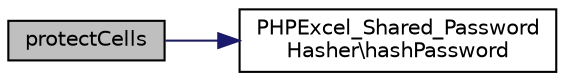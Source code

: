 digraph "protectCells"
{
  edge [fontname="Helvetica",fontsize="10",labelfontname="Helvetica",labelfontsize="10"];
  node [fontname="Helvetica",fontsize="10",shape=record];
  rankdir="LR";
  Node503 [label="protectCells",height=0.2,width=0.4,color="black", fillcolor="grey75", style="filled", fontcolor="black"];
  Node503 -> Node504 [color="midnightblue",fontsize="10",style="solid",fontname="Helvetica"];
  Node504 [label="PHPExcel_Shared_Password\lHasher\\hashPassword",height=0.2,width=0.4,color="black", fillcolor="white", style="filled",URL="$class_p_h_p_excel___shared___password_hasher.html#a6eb9ddbda184fa5ddea0621f77130ef6"];
}
